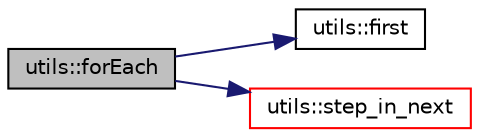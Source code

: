 digraph "utils::forEach"
{
 // LATEX_PDF_SIZE
  edge [fontname="Helvetica",fontsize="10",labelfontname="Helvetica",labelfontsize="10"];
  node [fontname="Helvetica",fontsize="10",shape=record];
  rankdir="LR";
  Node1 [label="utils::forEach",height=0.2,width=0.4,color="black", fillcolor="grey75", style="filled", fontcolor="black",tooltip=" "];
  Node1 -> Node2 [color="midnightblue",fontsize="10",style="solid",fontname="Helvetica"];
  Node2 [label="utils::first",height=0.2,width=0.4,color="black", fillcolor="white", style="filled",URL="$namespaceutils.html#a72b845a4cbe55282f22a9e95caebf7f5",tooltip=" "];
  Node1 -> Node3 [color="midnightblue",fontsize="10",style="solid",fontname="Helvetica"];
  Node3 [label="utils::step_in_next",height=0.2,width=0.4,color="red", fillcolor="white", style="filled",URL="$namespaceutils.html#aae0c00dcb4b4cec75adf6933dff9b933",tooltip=" "];
}
